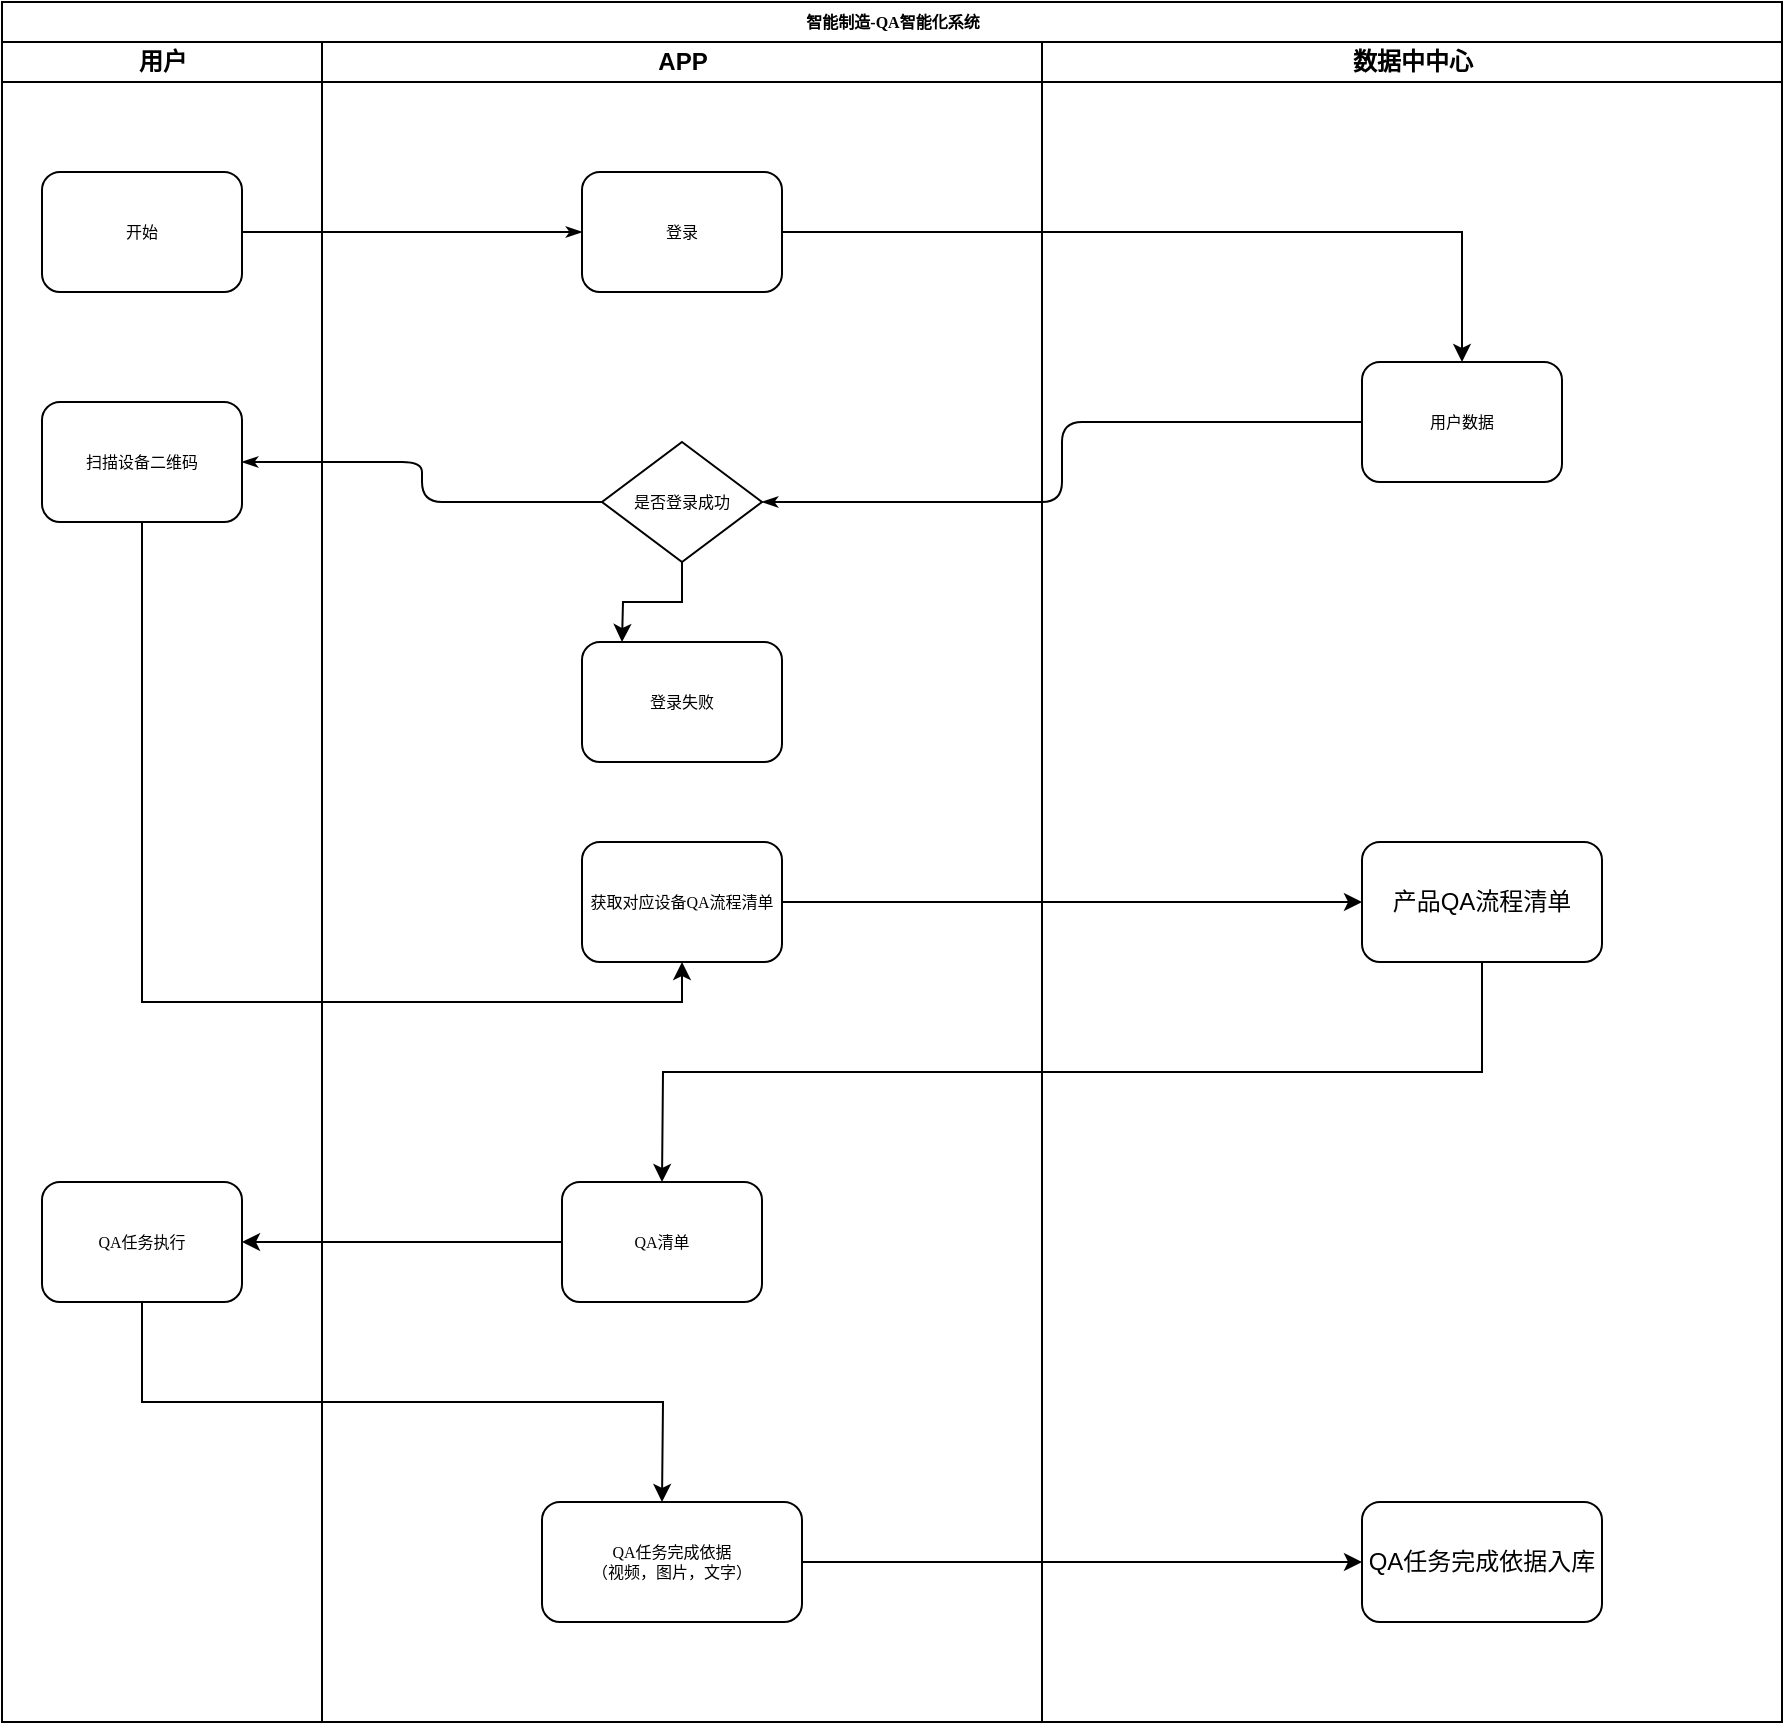 <mxfile version="15.9.6" type="github">
  <diagram name="Page-1" id="52a04d89-c75d-2922-d76d-85b35f80e030">
    <mxGraphModel dx="1662" dy="762" grid="1" gridSize="10" guides="1" tooltips="1" connect="1" arrows="1" fold="1" page="1" pageScale="1" pageWidth="1100" pageHeight="850" background="none" math="0" shadow="0">
      <root>
        <mxCell id="0" />
        <mxCell id="1" parent="0" />
        <mxCell id="p4RkM09pUHm_iv8dgquL-131" value="智能制造-QA智能化系统" style="swimlane;html=1;childLayout=stackLayout;startSize=20;rounded=0;shadow=0;labelBackgroundColor=none;strokeWidth=1;fontFamily=Verdana;fontSize=8;align=center;" vertex="1" parent="1">
          <mxGeometry x="40" y="20" width="890" height="860" as="geometry" />
        </mxCell>
        <mxCell id="p4RkM09pUHm_iv8dgquL-132" value="用户" style="swimlane;html=1;startSize=20;" vertex="1" parent="p4RkM09pUHm_iv8dgquL-131">
          <mxGeometry y="20" width="160" height="840" as="geometry" />
        </mxCell>
        <mxCell id="p4RkM09pUHm_iv8dgquL-133" value="开始" style="rounded=1;whiteSpace=wrap;html=1;shadow=0;labelBackgroundColor=none;strokeWidth=1;fontFamily=Verdana;fontSize=8;align=center;" vertex="1" parent="p4RkM09pUHm_iv8dgquL-132">
          <mxGeometry x="20" y="65" width="100" height="60" as="geometry" />
        </mxCell>
        <mxCell id="p4RkM09pUHm_iv8dgquL-134" value="扫描设备二维码" style="rounded=1;whiteSpace=wrap;html=1;shadow=0;labelBackgroundColor=none;strokeWidth=1;fontFamily=Verdana;fontSize=8;align=center;" vertex="1" parent="p4RkM09pUHm_iv8dgquL-132">
          <mxGeometry x="20" y="180" width="100" height="60" as="geometry" />
        </mxCell>
        <mxCell id="p4RkM09pUHm_iv8dgquL-187" value="QA任务执行" style="rounded=1;whiteSpace=wrap;html=1;shadow=0;labelBackgroundColor=none;strokeWidth=1;fontFamily=Verdana;fontSize=8;align=center;" vertex="1" parent="p4RkM09pUHm_iv8dgquL-132">
          <mxGeometry x="20" y="570" width="100" height="60" as="geometry" />
        </mxCell>
        <mxCell id="p4RkM09pUHm_iv8dgquL-136" style="edgeStyle=orthogonalEdgeStyle;rounded=1;html=1;labelBackgroundColor=none;startArrow=none;startFill=0;startSize=5;endArrow=classicThin;endFill=1;endSize=5;jettySize=auto;orthogonalLoop=1;strokeWidth=1;fontFamily=Verdana;fontSize=8" edge="1" parent="p4RkM09pUHm_iv8dgquL-131" source="p4RkM09pUHm_iv8dgquL-133" target="p4RkM09pUHm_iv8dgquL-152">
          <mxGeometry relative="1" as="geometry" />
        </mxCell>
        <mxCell id="p4RkM09pUHm_iv8dgquL-139" style="edgeStyle=orthogonalEdgeStyle;rounded=1;html=1;labelBackgroundColor=none;startArrow=none;startFill=0;startSize=5;endArrow=classicThin;endFill=1;endSize=5;jettySize=auto;orthogonalLoop=1;strokeWidth=1;fontFamily=Verdana;fontSize=8" edge="1" parent="p4RkM09pUHm_iv8dgquL-131" source="p4RkM09pUHm_iv8dgquL-155" target="p4RkM09pUHm_iv8dgquL-134">
          <mxGeometry relative="1" as="geometry" />
        </mxCell>
        <mxCell id="p4RkM09pUHm_iv8dgquL-151" value="APP" style="swimlane;html=1;startSize=20;" vertex="1" parent="p4RkM09pUHm_iv8dgquL-131">
          <mxGeometry x="160" y="20" width="360" height="840" as="geometry" />
        </mxCell>
        <mxCell id="p4RkM09pUHm_iv8dgquL-152" value="登录" style="rounded=1;whiteSpace=wrap;html=1;shadow=0;labelBackgroundColor=none;strokeWidth=1;fontFamily=Verdana;fontSize=8;align=center;" vertex="1" parent="p4RkM09pUHm_iv8dgquL-151">
          <mxGeometry x="130" y="65" width="100" height="60" as="geometry" />
        </mxCell>
        <mxCell id="p4RkM09pUHm_iv8dgquL-155" value="是否登录成功" style="rhombus;whiteSpace=wrap;html=1;rounded=0;shadow=0;labelBackgroundColor=none;strokeWidth=1;fontFamily=Verdana;fontSize=8;align=center;" vertex="1" parent="p4RkM09pUHm_iv8dgquL-151">
          <mxGeometry x="140" y="200" width="80" height="60" as="geometry" />
        </mxCell>
        <mxCell id="p4RkM09pUHm_iv8dgquL-178" value="登录失败" style="rounded=1;whiteSpace=wrap;html=1;shadow=0;labelBackgroundColor=none;strokeWidth=1;fontFamily=Verdana;fontSize=8;align=center;" vertex="1" parent="p4RkM09pUHm_iv8dgquL-151">
          <mxGeometry x="130" y="300" width="100" height="60" as="geometry" />
        </mxCell>
        <mxCell id="p4RkM09pUHm_iv8dgquL-180" value="获取对应设备QA流程清单" style="rounded=1;whiteSpace=wrap;html=1;shadow=0;labelBackgroundColor=none;strokeWidth=1;fontFamily=Verdana;fontSize=8;align=center;" vertex="1" parent="p4RkM09pUHm_iv8dgquL-151">
          <mxGeometry x="130" y="400" width="100" height="60" as="geometry" />
        </mxCell>
        <mxCell id="p4RkM09pUHm_iv8dgquL-183" style="edgeStyle=orthogonalEdgeStyle;rounded=0;orthogonalLoop=1;jettySize=auto;html=1;exitX=0.5;exitY=1;exitDx=0;exitDy=0;" edge="1" parent="p4RkM09pUHm_iv8dgquL-151" source="p4RkM09pUHm_iv8dgquL-178" target="p4RkM09pUHm_iv8dgquL-178">
          <mxGeometry relative="1" as="geometry" />
        </mxCell>
        <mxCell id="p4RkM09pUHm_iv8dgquL-185" value="QA清单" style="rounded=1;whiteSpace=wrap;html=1;shadow=0;labelBackgroundColor=none;strokeWidth=1;fontFamily=Verdana;fontSize=8;align=center;" vertex="1" parent="p4RkM09pUHm_iv8dgquL-151">
          <mxGeometry x="120" y="570" width="100" height="60" as="geometry" />
        </mxCell>
        <mxCell id="p4RkM09pUHm_iv8dgquL-189" value="QA任务完成依据&lt;br&gt;（视频，图片，文字）" style="rounded=1;whiteSpace=wrap;html=1;shadow=0;labelBackgroundColor=none;strokeWidth=1;fontFamily=Verdana;fontSize=8;align=center;" vertex="1" parent="p4RkM09pUHm_iv8dgquL-151">
          <mxGeometry x="110" y="730" width="130" height="60" as="geometry" />
        </mxCell>
        <mxCell id="p4RkM09pUHm_iv8dgquL-153" value="数据中中心" style="swimlane;html=1;startSize=20;" vertex="1" parent="p4RkM09pUHm_iv8dgquL-131">
          <mxGeometry x="520" y="20" width="370" height="840" as="geometry" />
        </mxCell>
        <mxCell id="p4RkM09pUHm_iv8dgquL-154" value="用户数据" style="rounded=1;whiteSpace=wrap;html=1;shadow=0;labelBackgroundColor=none;strokeWidth=1;fontFamily=Verdana;fontSize=8;align=center;" vertex="1" parent="p4RkM09pUHm_iv8dgquL-153">
          <mxGeometry x="160" y="160" width="100" height="60" as="geometry" />
        </mxCell>
        <mxCell id="p4RkM09pUHm_iv8dgquL-182" value="产品QA流程清单" style="rounded=1;whiteSpace=wrap;html=1;" vertex="1" parent="p4RkM09pUHm_iv8dgquL-153">
          <mxGeometry x="160" y="400" width="120" height="60" as="geometry" />
        </mxCell>
        <mxCell id="p4RkM09pUHm_iv8dgquL-190" value="QA任务完成依据入库" style="rounded=1;whiteSpace=wrap;html=1;" vertex="1" parent="p4RkM09pUHm_iv8dgquL-153">
          <mxGeometry x="160" y="730" width="120" height="60" as="geometry" />
        </mxCell>
        <mxCell id="p4RkM09pUHm_iv8dgquL-176" style="edgeStyle=orthogonalEdgeStyle;rounded=0;orthogonalLoop=1;jettySize=auto;html=1;exitX=1;exitY=0.5;exitDx=0;exitDy=0;entryX=0.5;entryY=0;entryDx=0;entryDy=0;" edge="1" parent="p4RkM09pUHm_iv8dgquL-131" source="p4RkM09pUHm_iv8dgquL-152" target="p4RkM09pUHm_iv8dgquL-154">
          <mxGeometry relative="1" as="geometry" />
        </mxCell>
        <mxCell id="p4RkM09pUHm_iv8dgquL-157" style="edgeStyle=orthogonalEdgeStyle;rounded=1;html=1;labelBackgroundColor=none;startArrow=none;startFill=0;startSize=5;endArrow=classicThin;endFill=1;endSize=5;jettySize=auto;orthogonalLoop=1;strokeWidth=1;fontFamily=Verdana;fontSize=8" edge="1" parent="p4RkM09pUHm_iv8dgquL-131" source="p4RkM09pUHm_iv8dgquL-154" target="p4RkM09pUHm_iv8dgquL-155">
          <mxGeometry relative="1" as="geometry" />
        </mxCell>
        <mxCell id="p4RkM09pUHm_iv8dgquL-179" style="edgeStyle=orthogonalEdgeStyle;rounded=0;orthogonalLoop=1;jettySize=auto;html=1;exitX=0.5;exitY=1;exitDx=0;exitDy=0;entryX=0.5;entryY=1;entryDx=0;entryDy=0;" edge="1" parent="p4RkM09pUHm_iv8dgquL-131" source="p4RkM09pUHm_iv8dgquL-134" target="p4RkM09pUHm_iv8dgquL-180">
          <mxGeometry relative="1" as="geometry">
            <mxPoint x="770" y="600" as="targetPoint" />
          </mxGeometry>
        </mxCell>
        <mxCell id="p4RkM09pUHm_iv8dgquL-191" style="edgeStyle=orthogonalEdgeStyle;rounded=0;orthogonalLoop=1;jettySize=auto;html=1;exitX=1;exitY=0.5;exitDx=0;exitDy=0;entryX=0;entryY=0.5;entryDx=0;entryDy=0;" edge="1" parent="p4RkM09pUHm_iv8dgquL-131" source="p4RkM09pUHm_iv8dgquL-189" target="p4RkM09pUHm_iv8dgquL-190">
          <mxGeometry relative="1" as="geometry" />
        </mxCell>
        <mxCell id="p4RkM09pUHm_iv8dgquL-177" style="edgeStyle=orthogonalEdgeStyle;rounded=0;orthogonalLoop=1;jettySize=auto;html=1;exitX=0.5;exitY=1;exitDx=0;exitDy=0;" edge="1" parent="1" source="p4RkM09pUHm_iv8dgquL-155">
          <mxGeometry relative="1" as="geometry">
            <mxPoint x="350" y="340" as="targetPoint" />
          </mxGeometry>
        </mxCell>
        <mxCell id="p4RkM09pUHm_iv8dgquL-181" style="edgeStyle=orthogonalEdgeStyle;rounded=0;orthogonalLoop=1;jettySize=auto;html=1;exitX=1;exitY=0.5;exitDx=0;exitDy=0;" edge="1" parent="1" source="p4RkM09pUHm_iv8dgquL-180">
          <mxGeometry relative="1" as="geometry">
            <mxPoint x="720" y="470" as="targetPoint" />
          </mxGeometry>
        </mxCell>
        <mxCell id="p4RkM09pUHm_iv8dgquL-184" style="edgeStyle=orthogonalEdgeStyle;rounded=0;orthogonalLoop=1;jettySize=auto;html=1;exitX=0.5;exitY=1;exitDx=0;exitDy=0;" edge="1" parent="1" source="p4RkM09pUHm_iv8dgquL-182">
          <mxGeometry relative="1" as="geometry">
            <mxPoint x="370" y="610" as="targetPoint" />
          </mxGeometry>
        </mxCell>
        <mxCell id="p4RkM09pUHm_iv8dgquL-186" style="edgeStyle=orthogonalEdgeStyle;rounded=0;orthogonalLoop=1;jettySize=auto;html=1;exitX=0;exitY=0.5;exitDx=0;exitDy=0;" edge="1" parent="1" source="p4RkM09pUHm_iv8dgquL-185">
          <mxGeometry relative="1" as="geometry">
            <mxPoint x="160" y="640" as="targetPoint" />
          </mxGeometry>
        </mxCell>
        <mxCell id="p4RkM09pUHm_iv8dgquL-188" style="edgeStyle=orthogonalEdgeStyle;rounded=0;orthogonalLoop=1;jettySize=auto;html=1;exitX=0.5;exitY=1;exitDx=0;exitDy=0;" edge="1" parent="1" source="p4RkM09pUHm_iv8dgquL-187">
          <mxGeometry relative="1" as="geometry">
            <mxPoint x="370" y="770" as="targetPoint" />
          </mxGeometry>
        </mxCell>
      </root>
    </mxGraphModel>
  </diagram>
</mxfile>
